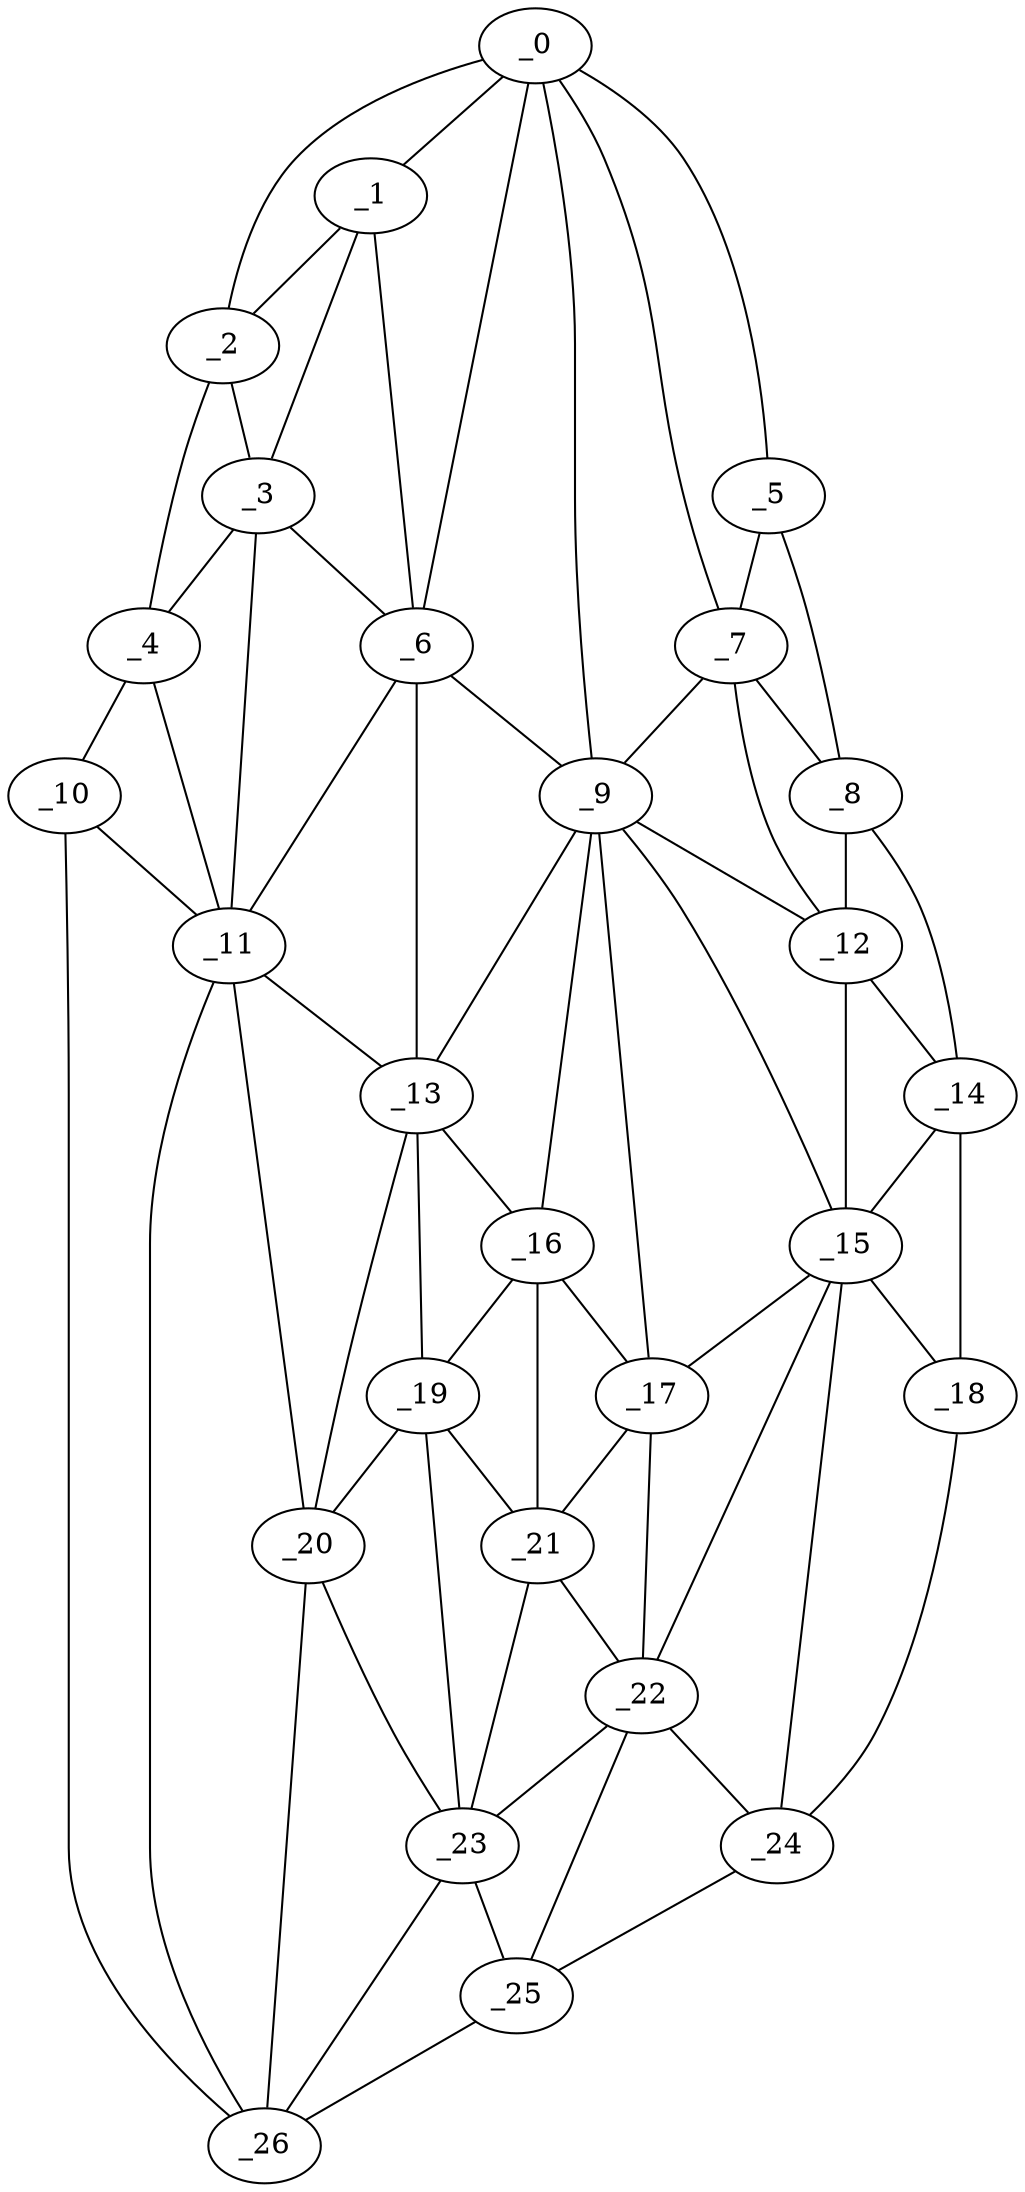 graph "obj43__170.gxl" {
	_0	 [x=26,
		y=92];
	_1	 [x=38,
		y=34];
	_0 -- _1	 [valence=2];
	_2	 [x=41,
		y=14];
	_0 -- _2	 [valence=1];
	_5	 [x=60,
		y=113];
	_0 -- _5	 [valence=1];
	_6	 [x=61,
		y=41];
	_0 -- _6	 [valence=2];
	_7	 [x=71,
		y=94];
	_0 -- _7	 [valence=2];
	_9	 [x=77,
		y=86];
	_0 -- _9	 [valence=1];
	_1 -- _2	 [valence=1];
	_3	 [x=58,
		y=36];
	_1 -- _3	 [valence=2];
	_1 -- _6	 [valence=1];
	_2 -- _3	 [valence=1];
	_4	 [x=59,
		y=6];
	_2 -- _4	 [valence=1];
	_3 -- _4	 [valence=2];
	_3 -- _6	 [valence=2];
	_11	 [x=86,
		y=29];
	_3 -- _11	 [valence=2];
	_10	 [x=82,
		y=5];
	_4 -- _10	 [valence=1];
	_4 -- _11	 [valence=1];
	_5 -- _7	 [valence=2];
	_8	 [x=71,
		y=114];
	_5 -- _8	 [valence=1];
	_6 -- _9	 [valence=2];
	_6 -- _11	 [valence=1];
	_13	 [x=94,
		y=58];
	_6 -- _13	 [valence=2];
	_7 -- _8	 [valence=2];
	_7 -- _9	 [valence=2];
	_12	 [x=88,
		y=108];
	_7 -- _12	 [valence=1];
	_8 -- _12	 [valence=2];
	_14	 [x=95,
		y=116];
	_8 -- _14	 [valence=1];
	_9 -- _12	 [valence=2];
	_9 -- _13	 [valence=2];
	_15	 [x=96,
		y=99];
	_9 -- _15	 [valence=2];
	_16	 [x=101,
		y=73];
	_9 -- _16	 [valence=2];
	_17	 [x=101,
		y=87];
	_9 -- _17	 [valence=1];
	_10 -- _11	 [valence=1];
	_26	 [x=125,
		y=20];
	_10 -- _26	 [valence=1];
	_11 -- _13	 [valence=2];
	_20	 [x=103,
		y=47];
	_11 -- _20	 [valence=2];
	_11 -- _26	 [valence=2];
	_12 -- _14	 [valence=2];
	_12 -- _15	 [valence=2];
	_13 -- _16	 [valence=1];
	_19	 [x=102,
		y=57];
	_13 -- _19	 [valence=1];
	_13 -- _20	 [valence=2];
	_14 -- _15	 [valence=2];
	_18	 [x=101,
		y=116];
	_14 -- _18	 [valence=1];
	_15 -- _17	 [valence=2];
	_15 -- _18	 [valence=2];
	_22	 [x=115,
		y=89];
	_15 -- _22	 [valence=2];
	_24	 [x=119,
		y=100];
	_15 -- _24	 [valence=1];
	_16 -- _17	 [valence=2];
	_16 -- _19	 [valence=2];
	_21	 [x=108,
		y=72];
	_16 -- _21	 [valence=2];
	_17 -- _21	 [valence=2];
	_17 -- _22	 [valence=2];
	_18 -- _24	 [valence=1];
	_19 -- _20	 [valence=2];
	_19 -- _21	 [valence=1];
	_23	 [x=116,
		y=68];
	_19 -- _23	 [valence=1];
	_20 -- _23	 [valence=2];
	_20 -- _26	 [valence=1];
	_21 -- _22	 [valence=2];
	_21 -- _23	 [valence=2];
	_22 -- _23	 [valence=2];
	_22 -- _24	 [valence=2];
	_25	 [x=123,
		y=96];
	_22 -- _25	 [valence=2];
	_23 -- _25	 [valence=2];
	_23 -- _26	 [valence=1];
	_24 -- _25	 [valence=1];
	_25 -- _26	 [valence=1];
}
